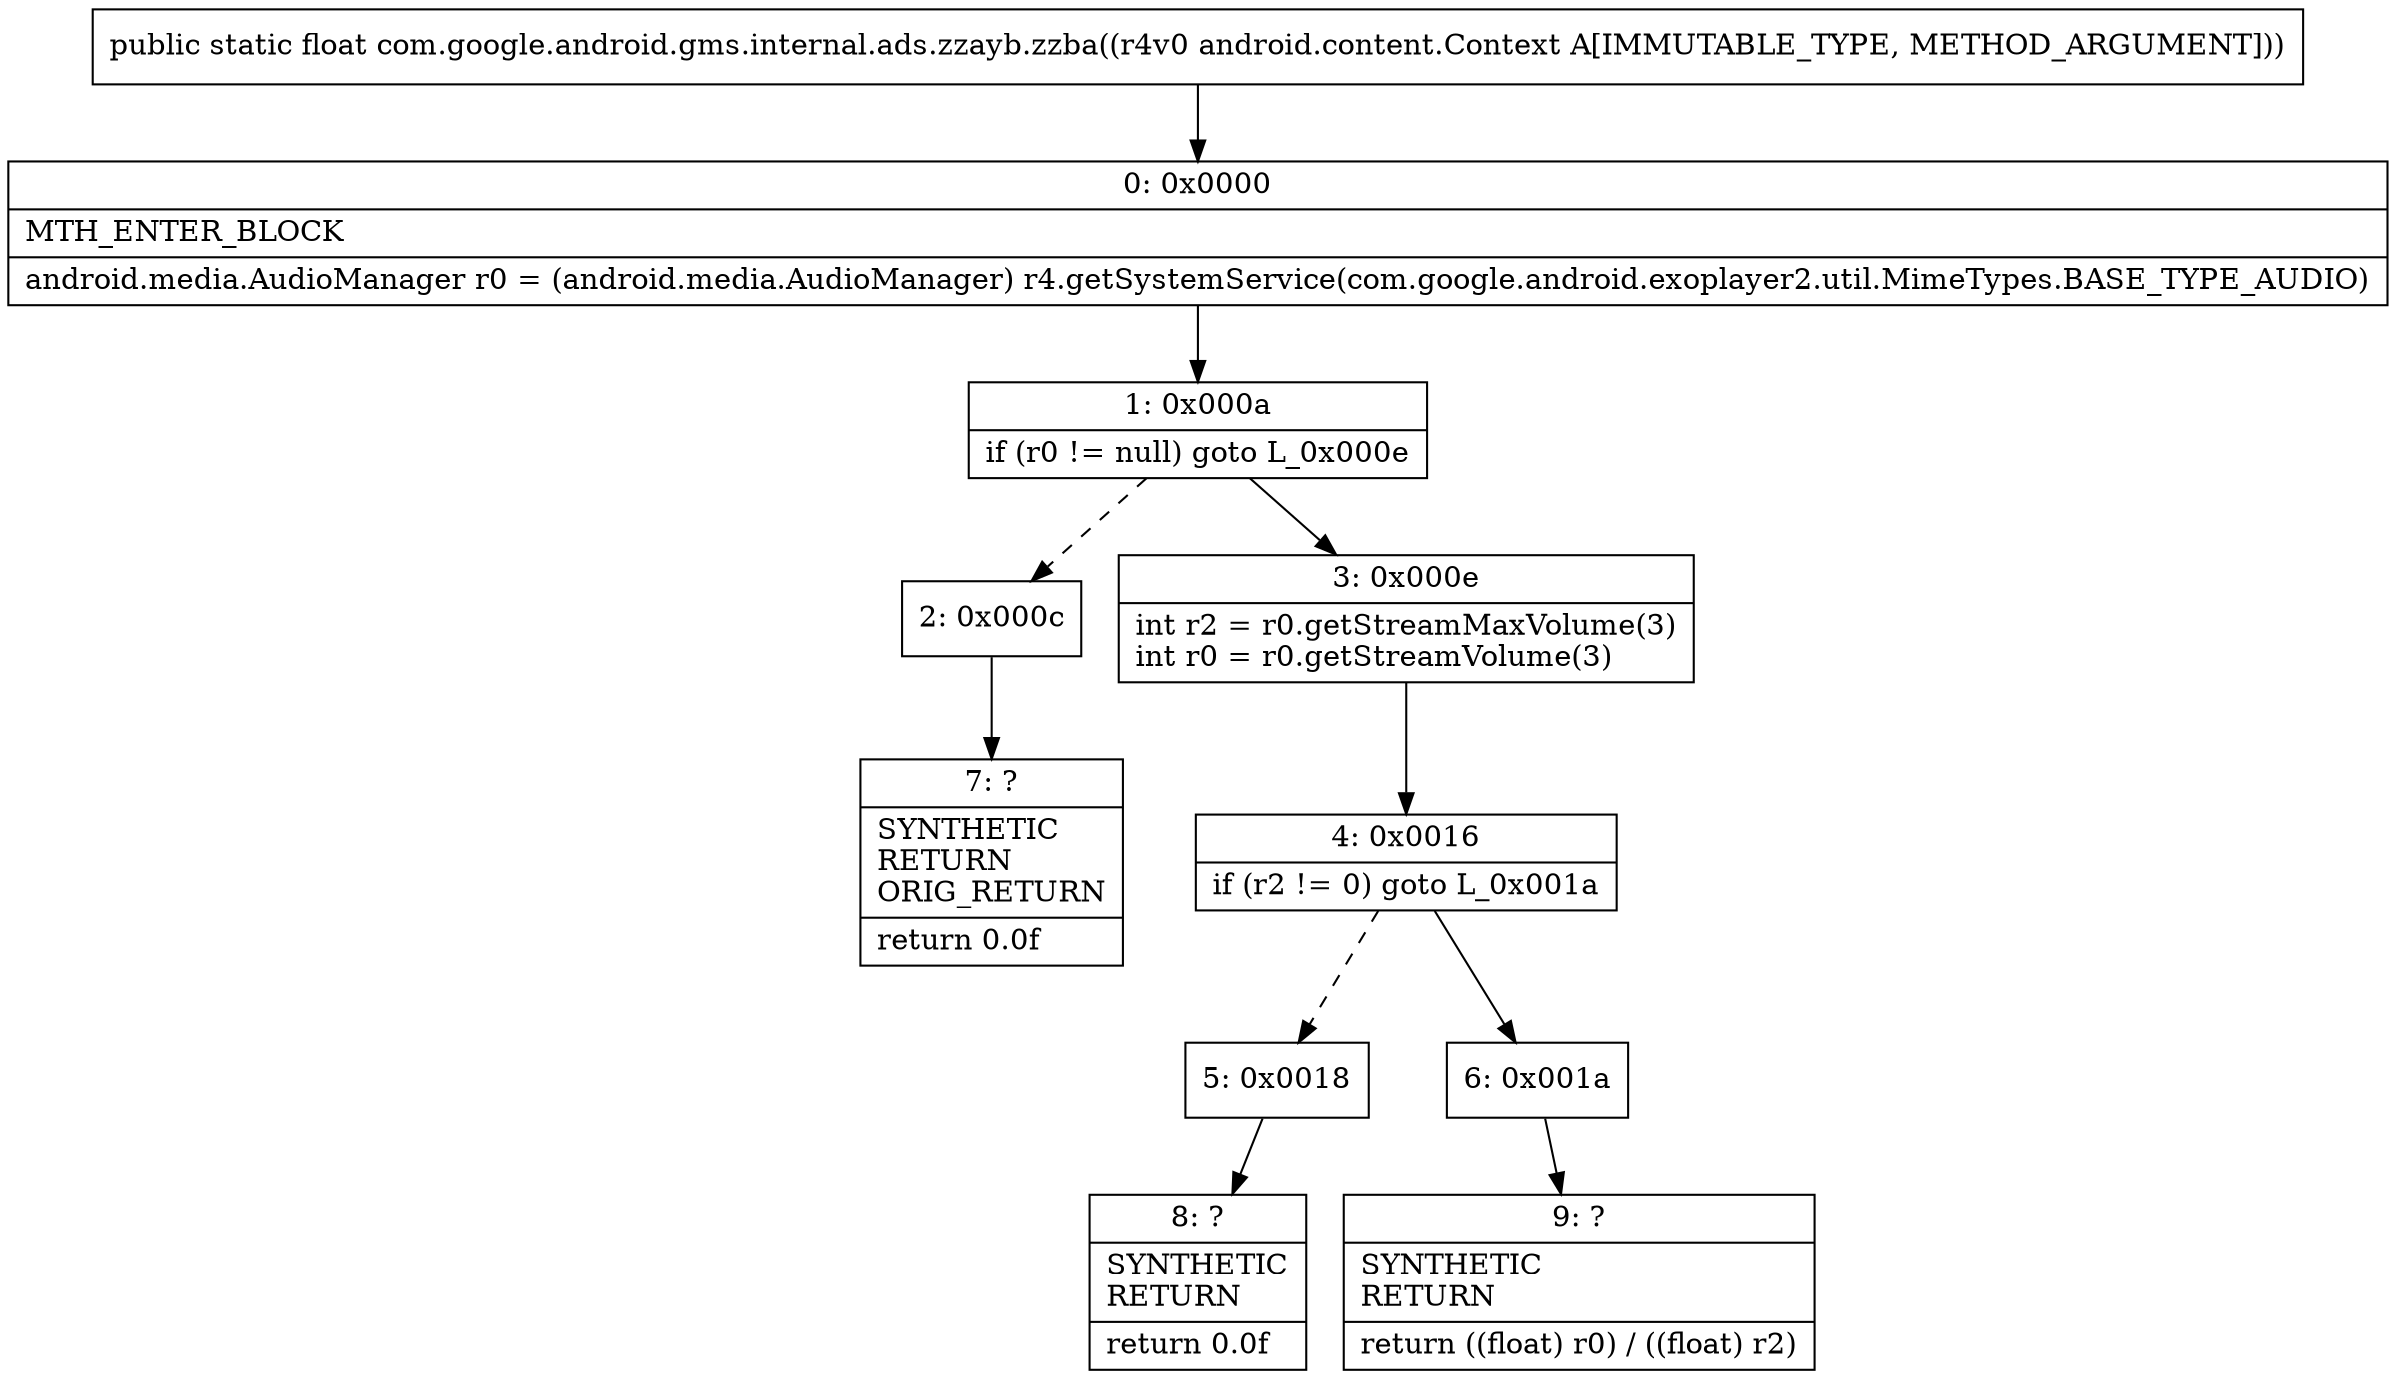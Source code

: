 digraph "CFG forcom.google.android.gms.internal.ads.zzayb.zzba(Landroid\/content\/Context;)F" {
Node_0 [shape=record,label="{0\:\ 0x0000|MTH_ENTER_BLOCK\l|android.media.AudioManager r0 = (android.media.AudioManager) r4.getSystemService(com.google.android.exoplayer2.util.MimeTypes.BASE_TYPE_AUDIO)\l}"];
Node_1 [shape=record,label="{1\:\ 0x000a|if (r0 != null) goto L_0x000e\l}"];
Node_2 [shape=record,label="{2\:\ 0x000c}"];
Node_3 [shape=record,label="{3\:\ 0x000e|int r2 = r0.getStreamMaxVolume(3)\lint r0 = r0.getStreamVolume(3)\l}"];
Node_4 [shape=record,label="{4\:\ 0x0016|if (r2 != 0) goto L_0x001a\l}"];
Node_5 [shape=record,label="{5\:\ 0x0018}"];
Node_6 [shape=record,label="{6\:\ 0x001a}"];
Node_7 [shape=record,label="{7\:\ ?|SYNTHETIC\lRETURN\lORIG_RETURN\l|return 0.0f\l}"];
Node_8 [shape=record,label="{8\:\ ?|SYNTHETIC\lRETURN\l|return 0.0f\l}"];
Node_9 [shape=record,label="{9\:\ ?|SYNTHETIC\lRETURN\l|return ((float) r0) \/ ((float) r2)\l}"];
MethodNode[shape=record,label="{public static float com.google.android.gms.internal.ads.zzayb.zzba((r4v0 android.content.Context A[IMMUTABLE_TYPE, METHOD_ARGUMENT])) }"];
MethodNode -> Node_0;
Node_0 -> Node_1;
Node_1 -> Node_2[style=dashed];
Node_1 -> Node_3;
Node_2 -> Node_7;
Node_3 -> Node_4;
Node_4 -> Node_5[style=dashed];
Node_4 -> Node_6;
Node_5 -> Node_8;
Node_6 -> Node_9;
}

